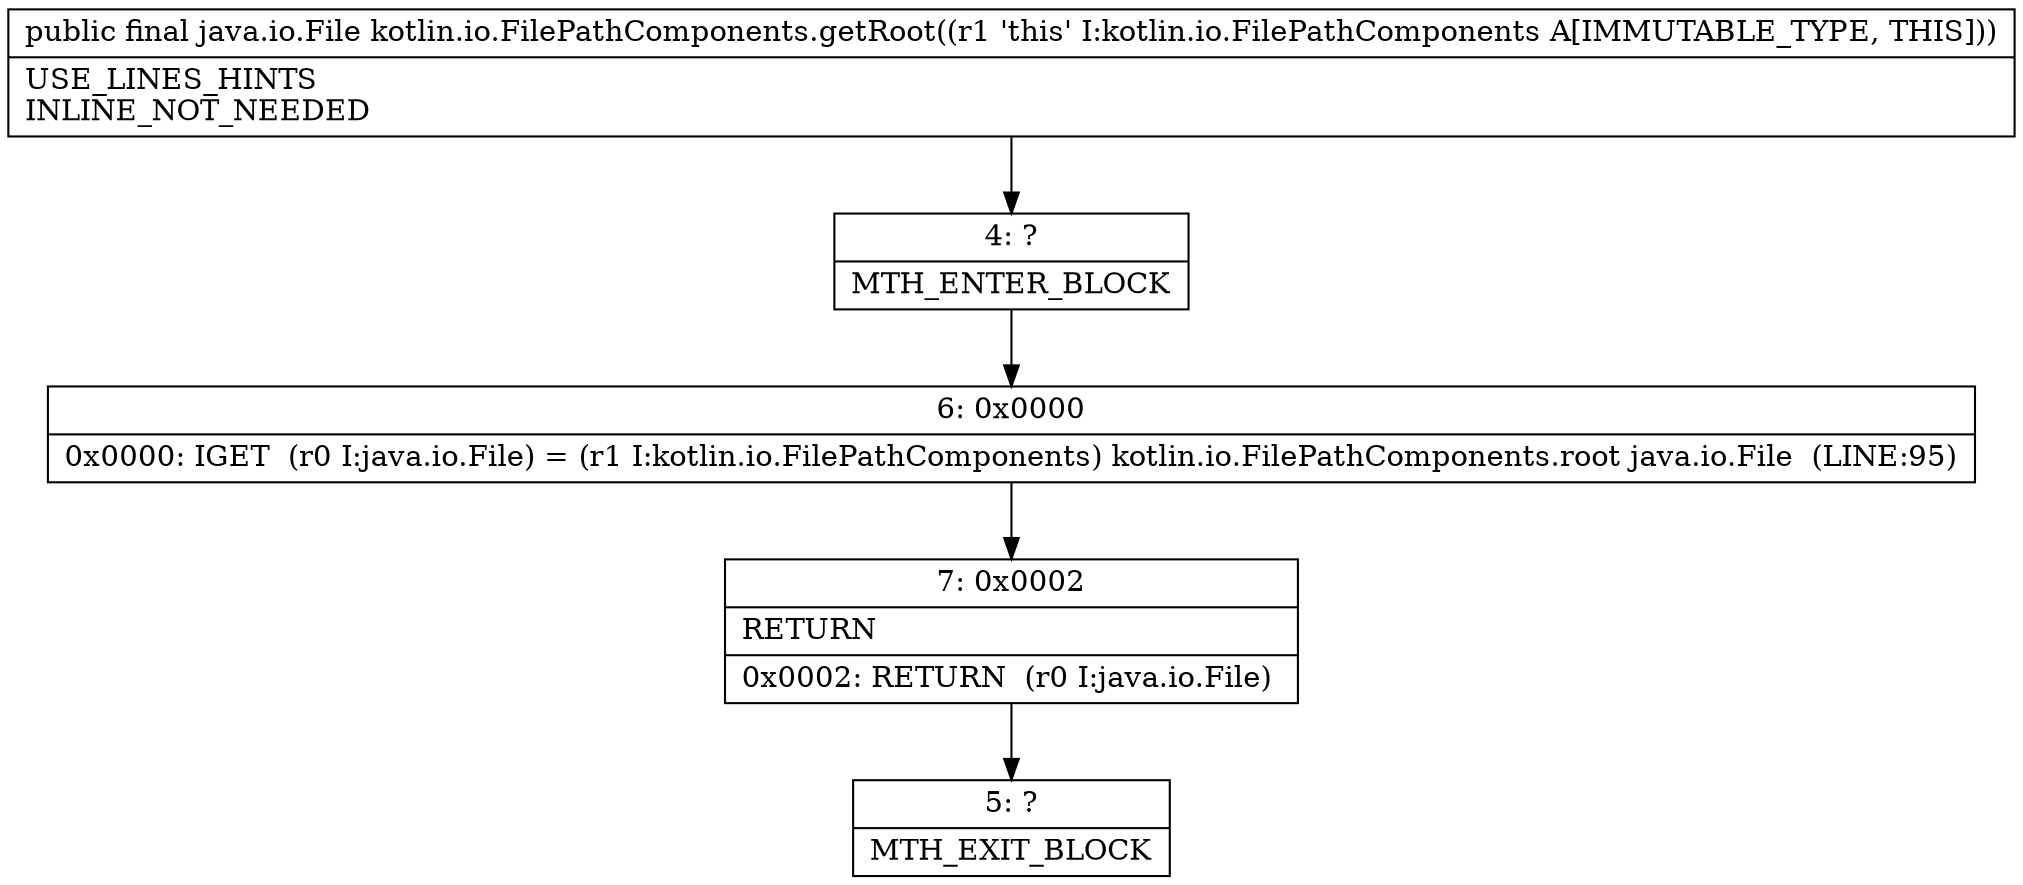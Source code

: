digraph "CFG forkotlin.io.FilePathComponents.getRoot()Ljava\/io\/File;" {
Node_4 [shape=record,label="{4\:\ ?|MTH_ENTER_BLOCK\l}"];
Node_6 [shape=record,label="{6\:\ 0x0000|0x0000: IGET  (r0 I:java.io.File) = (r1 I:kotlin.io.FilePathComponents) kotlin.io.FilePathComponents.root java.io.File  (LINE:95)\l}"];
Node_7 [shape=record,label="{7\:\ 0x0002|RETURN\l|0x0002: RETURN  (r0 I:java.io.File) \l}"];
Node_5 [shape=record,label="{5\:\ ?|MTH_EXIT_BLOCK\l}"];
MethodNode[shape=record,label="{public final java.io.File kotlin.io.FilePathComponents.getRoot((r1 'this' I:kotlin.io.FilePathComponents A[IMMUTABLE_TYPE, THIS]))  | USE_LINES_HINTS\lINLINE_NOT_NEEDED\l}"];
MethodNode -> Node_4;Node_4 -> Node_6;
Node_6 -> Node_7;
Node_7 -> Node_5;
}

